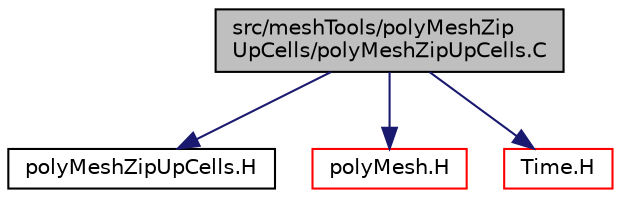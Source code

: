 digraph "src/meshTools/polyMeshZipUpCells/polyMeshZipUpCells.C"
{
  bgcolor="transparent";
  edge [fontname="Helvetica",fontsize="10",labelfontname="Helvetica",labelfontsize="10"];
  node [fontname="Helvetica",fontsize="10",shape=record];
  Node0 [label="src/meshTools/polyMeshZip\lUpCells/polyMeshZipUpCells.C",height=0.2,width=0.4,color="black", fillcolor="grey75", style="filled", fontcolor="black"];
  Node0 -> Node1 [color="midnightblue",fontsize="10",style="solid",fontname="Helvetica"];
  Node1 [label="polyMeshZipUpCells.H",height=0.2,width=0.4,color="black",URL="$a08372.html",tooltip="Cell zip-up tool. This function modifies the list of faces such that all the cells are topologically ..."];
  Node0 -> Node2 [color="midnightblue",fontsize="10",style="solid",fontname="Helvetica"];
  Node2 [label="polyMesh.H",height=0.2,width=0.4,color="red",URL="$a12398.html"];
  Node0 -> Node236 [color="midnightblue",fontsize="10",style="solid",fontname="Helvetica"];
  Node236 [label="Time.H",height=0.2,width=0.4,color="red",URL="$a10025.html"];
}

